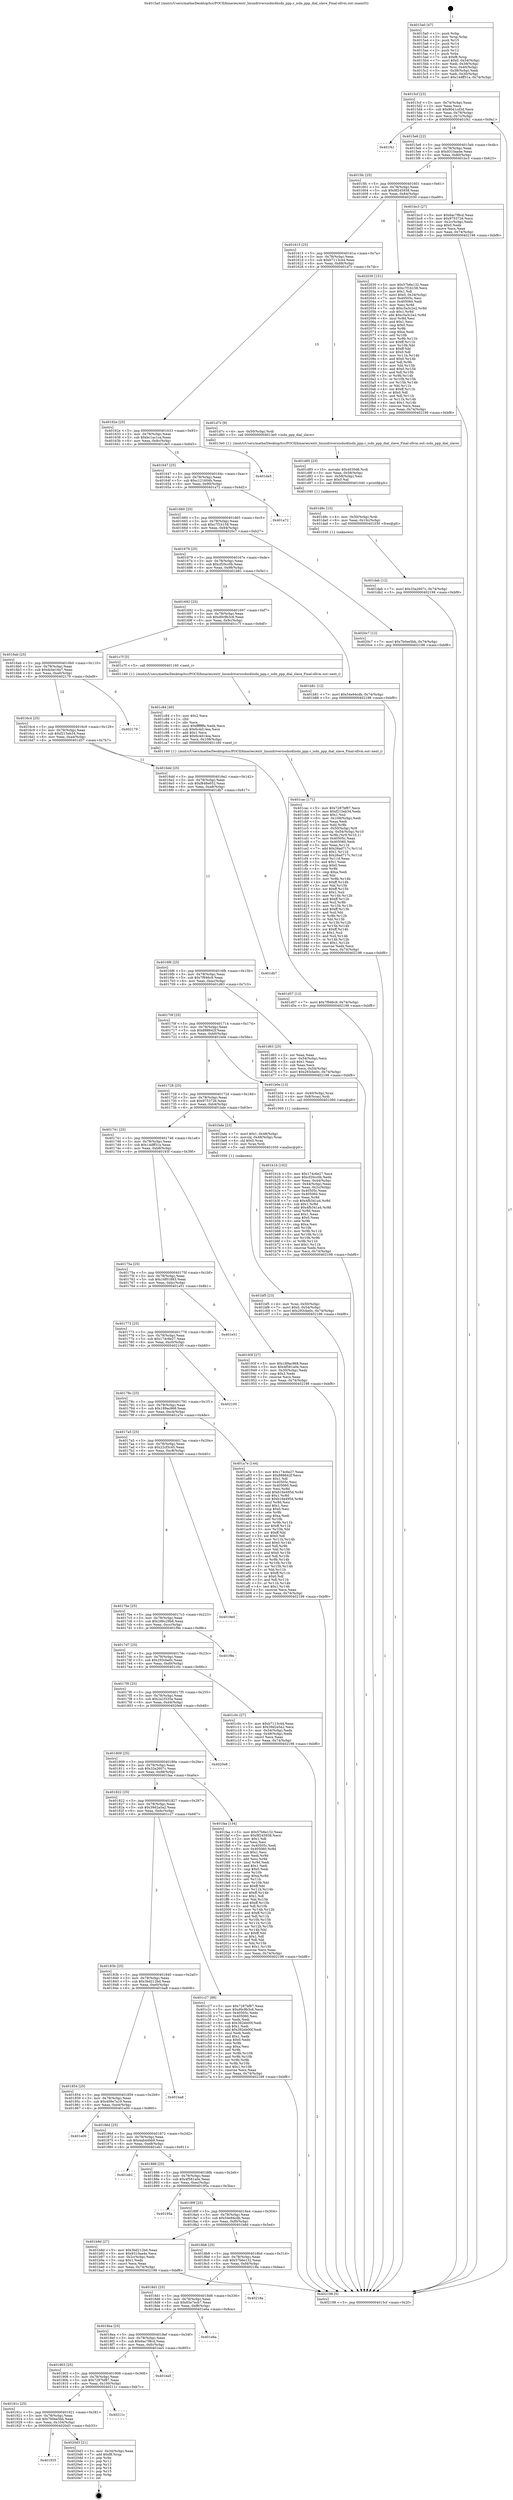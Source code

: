 digraph "0x4015a0" {
  label = "0x4015a0 (/mnt/c/Users/mathe/Desktop/tcc/POCII/binaries/extr_linuxdriversisdni4lisdn_ppp.c_isdn_ppp_dial_slave_Final-ollvm.out::main(0))"
  labelloc = "t"
  node[shape=record]

  Entry [label="",width=0.3,height=0.3,shape=circle,fillcolor=black,style=filled]
  "0x4015cf" [label="{
     0x4015cf [23]\l
     | [instrs]\l
     &nbsp;&nbsp;0x4015cf \<+3\>: mov -0x74(%rbp),%eax\l
     &nbsp;&nbsp;0x4015d2 \<+2\>: mov %eax,%ecx\l
     &nbsp;&nbsp;0x4015d4 \<+6\>: sub $0x9041cd3d,%ecx\l
     &nbsp;&nbsp;0x4015da \<+3\>: mov %eax,-0x78(%rbp)\l
     &nbsp;&nbsp;0x4015dd \<+3\>: mov %ecx,-0x7c(%rbp)\l
     &nbsp;&nbsp;0x4015e0 \<+6\>: je 0000000000401f41 \<main+0x9a1\>\l
  }"]
  "0x401f41" [label="{
     0x401f41\l
  }", style=dashed]
  "0x4015e6" [label="{
     0x4015e6 [22]\l
     | [instrs]\l
     &nbsp;&nbsp;0x4015e6 \<+5\>: jmp 00000000004015eb \<main+0x4b\>\l
     &nbsp;&nbsp;0x4015eb \<+3\>: mov -0x78(%rbp),%eax\l
     &nbsp;&nbsp;0x4015ee \<+5\>: sub $0x9310aa4e,%eax\l
     &nbsp;&nbsp;0x4015f3 \<+3\>: mov %eax,-0x80(%rbp)\l
     &nbsp;&nbsp;0x4015f6 \<+6\>: je 0000000000401bc3 \<main+0x623\>\l
  }"]
  Exit [label="",width=0.3,height=0.3,shape=circle,fillcolor=black,style=filled,peripheries=2]
  "0x401bc3" [label="{
     0x401bc3 [27]\l
     | [instrs]\l
     &nbsp;&nbsp;0x401bc3 \<+5\>: mov $0x6ac7f8cd,%eax\l
     &nbsp;&nbsp;0x401bc8 \<+5\>: mov $0x9753726,%ecx\l
     &nbsp;&nbsp;0x401bcd \<+3\>: mov -0x2c(%rbp),%edx\l
     &nbsp;&nbsp;0x401bd0 \<+3\>: cmp $0x0,%edx\l
     &nbsp;&nbsp;0x401bd3 \<+3\>: cmove %ecx,%eax\l
     &nbsp;&nbsp;0x401bd6 \<+3\>: mov %eax,-0x74(%rbp)\l
     &nbsp;&nbsp;0x401bd9 \<+5\>: jmp 0000000000402198 \<main+0xbf8\>\l
  }"]
  "0x4015fc" [label="{
     0x4015fc [25]\l
     | [instrs]\l
     &nbsp;&nbsp;0x4015fc \<+5\>: jmp 0000000000401601 \<main+0x61\>\l
     &nbsp;&nbsp;0x401601 \<+3\>: mov -0x78(%rbp),%eax\l
     &nbsp;&nbsp;0x401604 \<+5\>: sub $0x9f245938,%eax\l
     &nbsp;&nbsp;0x401609 \<+6\>: mov %eax,-0x84(%rbp)\l
     &nbsp;&nbsp;0x40160f \<+6\>: je 0000000000402030 \<main+0xa90\>\l
  }"]
  "0x401935" [label="{
     0x401935\l
  }", style=dashed]
  "0x402030" [label="{
     0x402030 [151]\l
     | [instrs]\l
     &nbsp;&nbsp;0x402030 \<+5\>: mov $0x57b6e132,%eax\l
     &nbsp;&nbsp;0x402035 \<+5\>: mov $0xc7f1b158,%ecx\l
     &nbsp;&nbsp;0x40203a \<+2\>: mov $0x1,%dl\l
     &nbsp;&nbsp;0x40203c \<+7\>: movl $0x0,-0x34(%rbp)\l
     &nbsp;&nbsp;0x402043 \<+7\>: mov 0x40505c,%esi\l
     &nbsp;&nbsp;0x40204a \<+7\>: mov 0x405060,%edi\l
     &nbsp;&nbsp;0x402051 \<+3\>: mov %esi,%r8d\l
     &nbsp;&nbsp;0x402054 \<+7\>: sub $0xc5a3c2e2,%r8d\l
     &nbsp;&nbsp;0x40205b \<+4\>: sub $0x1,%r8d\l
     &nbsp;&nbsp;0x40205f \<+7\>: add $0xc5a3c2e2,%r8d\l
     &nbsp;&nbsp;0x402066 \<+4\>: imul %r8d,%esi\l
     &nbsp;&nbsp;0x40206a \<+3\>: and $0x1,%esi\l
     &nbsp;&nbsp;0x40206d \<+3\>: cmp $0x0,%esi\l
     &nbsp;&nbsp;0x402070 \<+4\>: sete %r9b\l
     &nbsp;&nbsp;0x402074 \<+3\>: cmp $0xa,%edi\l
     &nbsp;&nbsp;0x402077 \<+4\>: setl %r10b\l
     &nbsp;&nbsp;0x40207b \<+3\>: mov %r9b,%r11b\l
     &nbsp;&nbsp;0x40207e \<+4\>: xor $0xff,%r11b\l
     &nbsp;&nbsp;0x402082 \<+3\>: mov %r10b,%bl\l
     &nbsp;&nbsp;0x402085 \<+3\>: xor $0xff,%bl\l
     &nbsp;&nbsp;0x402088 \<+3\>: xor $0x0,%dl\l
     &nbsp;&nbsp;0x40208b \<+3\>: mov %r11b,%r14b\l
     &nbsp;&nbsp;0x40208e \<+4\>: and $0x0,%r14b\l
     &nbsp;&nbsp;0x402092 \<+3\>: and %dl,%r9b\l
     &nbsp;&nbsp;0x402095 \<+3\>: mov %bl,%r15b\l
     &nbsp;&nbsp;0x402098 \<+4\>: and $0x0,%r15b\l
     &nbsp;&nbsp;0x40209c \<+3\>: and %dl,%r10b\l
     &nbsp;&nbsp;0x40209f \<+3\>: or %r9b,%r14b\l
     &nbsp;&nbsp;0x4020a2 \<+3\>: or %r10b,%r15b\l
     &nbsp;&nbsp;0x4020a5 \<+3\>: xor %r15b,%r14b\l
     &nbsp;&nbsp;0x4020a8 \<+3\>: or %bl,%r11b\l
     &nbsp;&nbsp;0x4020ab \<+4\>: xor $0xff,%r11b\l
     &nbsp;&nbsp;0x4020af \<+3\>: or $0x0,%dl\l
     &nbsp;&nbsp;0x4020b2 \<+3\>: and %dl,%r11b\l
     &nbsp;&nbsp;0x4020b5 \<+3\>: or %r11b,%r14b\l
     &nbsp;&nbsp;0x4020b8 \<+4\>: test $0x1,%r14b\l
     &nbsp;&nbsp;0x4020bc \<+3\>: cmovne %ecx,%eax\l
     &nbsp;&nbsp;0x4020bf \<+3\>: mov %eax,-0x74(%rbp)\l
     &nbsp;&nbsp;0x4020c2 \<+5\>: jmp 0000000000402198 \<main+0xbf8\>\l
  }"]
  "0x401615" [label="{
     0x401615 [25]\l
     | [instrs]\l
     &nbsp;&nbsp;0x401615 \<+5\>: jmp 000000000040161a \<main+0x7a\>\l
     &nbsp;&nbsp;0x40161a \<+3\>: mov -0x78(%rbp),%eax\l
     &nbsp;&nbsp;0x40161d \<+5\>: sub $0xb7113c44,%eax\l
     &nbsp;&nbsp;0x401622 \<+6\>: mov %eax,-0x88(%rbp)\l
     &nbsp;&nbsp;0x401628 \<+6\>: je 0000000000401d7c \<main+0x7dc\>\l
  }"]
  "0x4020d3" [label="{
     0x4020d3 [21]\l
     | [instrs]\l
     &nbsp;&nbsp;0x4020d3 \<+3\>: mov -0x34(%rbp),%eax\l
     &nbsp;&nbsp;0x4020d6 \<+7\>: add $0xf8,%rsp\l
     &nbsp;&nbsp;0x4020dd \<+1\>: pop %rbx\l
     &nbsp;&nbsp;0x4020de \<+2\>: pop %r12\l
     &nbsp;&nbsp;0x4020e0 \<+2\>: pop %r13\l
     &nbsp;&nbsp;0x4020e2 \<+2\>: pop %r14\l
     &nbsp;&nbsp;0x4020e4 \<+2\>: pop %r15\l
     &nbsp;&nbsp;0x4020e6 \<+1\>: pop %rbp\l
     &nbsp;&nbsp;0x4020e7 \<+1\>: ret\l
  }"]
  "0x401d7c" [label="{
     0x401d7c [9]\l
     | [instrs]\l
     &nbsp;&nbsp;0x401d7c \<+4\>: mov -0x50(%rbp),%rdi\l
     &nbsp;&nbsp;0x401d80 \<+5\>: call 00000000004013e0 \<isdn_ppp_dial_slave\>\l
     | [calls]\l
     &nbsp;&nbsp;0x4013e0 \{1\} (/mnt/c/Users/mathe/Desktop/tcc/POCII/binaries/extr_linuxdriversisdni4lisdn_ppp.c_isdn_ppp_dial_slave_Final-ollvm.out::isdn_ppp_dial_slave)\l
  }"]
  "0x40162e" [label="{
     0x40162e [25]\l
     | [instrs]\l
     &nbsp;&nbsp;0x40162e \<+5\>: jmp 0000000000401633 \<main+0x93\>\l
     &nbsp;&nbsp;0x401633 \<+3\>: mov -0x78(%rbp),%eax\l
     &nbsp;&nbsp;0x401636 \<+5\>: sub $0xbc1ac1ca,%eax\l
     &nbsp;&nbsp;0x40163b \<+6\>: mov %eax,-0x8c(%rbp)\l
     &nbsp;&nbsp;0x401641 \<+6\>: je 0000000000401de5 \<main+0x845\>\l
  }"]
  "0x40191c" [label="{
     0x40191c [25]\l
     | [instrs]\l
     &nbsp;&nbsp;0x40191c \<+5\>: jmp 0000000000401921 \<main+0x381\>\l
     &nbsp;&nbsp;0x401921 \<+3\>: mov -0x78(%rbp),%eax\l
     &nbsp;&nbsp;0x401924 \<+5\>: sub $0x7b0ee5bb,%eax\l
     &nbsp;&nbsp;0x401929 \<+6\>: mov %eax,-0x104(%rbp)\l
     &nbsp;&nbsp;0x40192f \<+6\>: je 00000000004020d3 \<main+0xb33\>\l
  }"]
  "0x401de5" [label="{
     0x401de5\l
  }", style=dashed]
  "0x401647" [label="{
     0x401647 [25]\l
     | [instrs]\l
     &nbsp;&nbsp;0x401647 \<+5\>: jmp 000000000040164c \<main+0xac\>\l
     &nbsp;&nbsp;0x40164c \<+3\>: mov -0x78(%rbp),%eax\l
     &nbsp;&nbsp;0x40164f \<+5\>: sub $0xc121604b,%eax\l
     &nbsp;&nbsp;0x401654 \<+6\>: mov %eax,-0x90(%rbp)\l
     &nbsp;&nbsp;0x40165a \<+6\>: je 0000000000401a72 \<main+0x4d2\>\l
  }"]
  "0x40211c" [label="{
     0x40211c\l
  }", style=dashed]
  "0x401a72" [label="{
     0x401a72\l
  }", style=dashed]
  "0x401660" [label="{
     0x401660 [25]\l
     | [instrs]\l
     &nbsp;&nbsp;0x401660 \<+5\>: jmp 0000000000401665 \<main+0xc5\>\l
     &nbsp;&nbsp;0x401665 \<+3\>: mov -0x78(%rbp),%eax\l
     &nbsp;&nbsp;0x401668 \<+5\>: sub $0xc7f1b158,%eax\l
     &nbsp;&nbsp;0x40166d \<+6\>: mov %eax,-0x94(%rbp)\l
     &nbsp;&nbsp;0x401673 \<+6\>: je 00000000004020c7 \<main+0xb27\>\l
  }"]
  "0x401903" [label="{
     0x401903 [25]\l
     | [instrs]\l
     &nbsp;&nbsp;0x401903 \<+5\>: jmp 0000000000401908 \<main+0x368\>\l
     &nbsp;&nbsp;0x401908 \<+3\>: mov -0x78(%rbp),%eax\l
     &nbsp;&nbsp;0x40190b \<+5\>: sub $0x7287bf87,%eax\l
     &nbsp;&nbsp;0x401910 \<+6\>: mov %eax,-0x100(%rbp)\l
     &nbsp;&nbsp;0x401916 \<+6\>: je 000000000040211c \<main+0xb7c\>\l
  }"]
  "0x4020c7" [label="{
     0x4020c7 [12]\l
     | [instrs]\l
     &nbsp;&nbsp;0x4020c7 \<+7\>: movl $0x7b0ee5bb,-0x74(%rbp)\l
     &nbsp;&nbsp;0x4020ce \<+5\>: jmp 0000000000402198 \<main+0xbf8\>\l
  }"]
  "0x401679" [label="{
     0x401679 [25]\l
     | [instrs]\l
     &nbsp;&nbsp;0x401679 \<+5\>: jmp 000000000040167e \<main+0xde\>\l
     &nbsp;&nbsp;0x40167e \<+3\>: mov -0x78(%rbp),%eax\l
     &nbsp;&nbsp;0x401681 \<+5\>: sub $0xcf20cc0b,%eax\l
     &nbsp;&nbsp;0x401686 \<+6\>: mov %eax,-0x98(%rbp)\l
     &nbsp;&nbsp;0x40168c \<+6\>: je 0000000000401b81 \<main+0x5e1\>\l
  }"]
  "0x401ea5" [label="{
     0x401ea5\l
  }", style=dashed]
  "0x401b81" [label="{
     0x401b81 [12]\l
     | [instrs]\l
     &nbsp;&nbsp;0x401b81 \<+7\>: movl $0x54e94cdb,-0x74(%rbp)\l
     &nbsp;&nbsp;0x401b88 \<+5\>: jmp 0000000000402198 \<main+0xbf8\>\l
  }"]
  "0x401692" [label="{
     0x401692 [25]\l
     | [instrs]\l
     &nbsp;&nbsp;0x401692 \<+5\>: jmp 0000000000401697 \<main+0xf7\>\l
     &nbsp;&nbsp;0x401697 \<+3\>: mov -0x78(%rbp),%eax\l
     &nbsp;&nbsp;0x40169a \<+5\>: sub $0xd0c9b3c6,%eax\l
     &nbsp;&nbsp;0x40169f \<+6\>: mov %eax,-0x9c(%rbp)\l
     &nbsp;&nbsp;0x4016a5 \<+6\>: je 0000000000401c7f \<main+0x6df\>\l
  }"]
  "0x4018ea" [label="{
     0x4018ea [25]\l
     | [instrs]\l
     &nbsp;&nbsp;0x4018ea \<+5\>: jmp 00000000004018ef \<main+0x34f\>\l
     &nbsp;&nbsp;0x4018ef \<+3\>: mov -0x78(%rbp),%eax\l
     &nbsp;&nbsp;0x4018f2 \<+5\>: sub $0x6ac7f8cd,%eax\l
     &nbsp;&nbsp;0x4018f7 \<+6\>: mov %eax,-0xfc(%rbp)\l
     &nbsp;&nbsp;0x4018fd \<+6\>: je 0000000000401ea5 \<main+0x905\>\l
  }"]
  "0x401c7f" [label="{
     0x401c7f [5]\l
     | [instrs]\l
     &nbsp;&nbsp;0x401c7f \<+5\>: call 0000000000401160 \<next_i\>\l
     | [calls]\l
     &nbsp;&nbsp;0x401160 \{1\} (/mnt/c/Users/mathe/Desktop/tcc/POCII/binaries/extr_linuxdriversisdni4lisdn_ppp.c_isdn_ppp_dial_slave_Final-ollvm.out::next_i)\l
  }"]
  "0x4016ab" [label="{
     0x4016ab [25]\l
     | [instrs]\l
     &nbsp;&nbsp;0x4016ab \<+5\>: jmp 00000000004016b0 \<main+0x110\>\l
     &nbsp;&nbsp;0x4016b0 \<+3\>: mov -0x78(%rbp),%eax\l
     &nbsp;&nbsp;0x4016b3 \<+5\>: sub $0xdcbe16a7,%eax\l
     &nbsp;&nbsp;0x4016b8 \<+6\>: mov %eax,-0xa0(%rbp)\l
     &nbsp;&nbsp;0x4016be \<+6\>: je 0000000000402179 \<main+0xbd9\>\l
  }"]
  "0x401e6a" [label="{
     0x401e6a\l
  }", style=dashed]
  "0x402179" [label="{
     0x402179\l
  }", style=dashed]
  "0x4016c4" [label="{
     0x4016c4 [25]\l
     | [instrs]\l
     &nbsp;&nbsp;0x4016c4 \<+5\>: jmp 00000000004016c9 \<main+0x129\>\l
     &nbsp;&nbsp;0x4016c9 \<+3\>: mov -0x78(%rbp),%eax\l
     &nbsp;&nbsp;0x4016cc \<+5\>: sub $0xf215eb34,%eax\l
     &nbsp;&nbsp;0x4016d1 \<+6\>: mov %eax,-0xa4(%rbp)\l
     &nbsp;&nbsp;0x4016d7 \<+6\>: je 0000000000401d57 \<main+0x7b7\>\l
  }"]
  "0x4018d1" [label="{
     0x4018d1 [25]\l
     | [instrs]\l
     &nbsp;&nbsp;0x4018d1 \<+5\>: jmp 00000000004018d6 \<main+0x336\>\l
     &nbsp;&nbsp;0x4018d6 \<+3\>: mov -0x78(%rbp),%eax\l
     &nbsp;&nbsp;0x4018d9 \<+5\>: sub $0x65e7ecb7,%eax\l
     &nbsp;&nbsp;0x4018de \<+6\>: mov %eax,-0xf8(%rbp)\l
     &nbsp;&nbsp;0x4018e4 \<+6\>: je 0000000000401e6a \<main+0x8ca\>\l
  }"]
  "0x401d57" [label="{
     0x401d57 [12]\l
     | [instrs]\l
     &nbsp;&nbsp;0x401d57 \<+7\>: movl $0x7f946c9,-0x74(%rbp)\l
     &nbsp;&nbsp;0x401d5e \<+5\>: jmp 0000000000402198 \<main+0xbf8\>\l
  }"]
  "0x4016dd" [label="{
     0x4016dd [25]\l
     | [instrs]\l
     &nbsp;&nbsp;0x4016dd \<+5\>: jmp 00000000004016e2 \<main+0x142\>\l
     &nbsp;&nbsp;0x4016e2 \<+3\>: mov -0x78(%rbp),%eax\l
     &nbsp;&nbsp;0x4016e5 \<+5\>: sub $0xf848e652,%eax\l
     &nbsp;&nbsp;0x4016ea \<+6\>: mov %eax,-0xa8(%rbp)\l
     &nbsp;&nbsp;0x4016f0 \<+6\>: je 0000000000401db7 \<main+0x817\>\l
  }"]
  "0x40218a" [label="{
     0x40218a\l
  }", style=dashed]
  "0x401db7" [label="{
     0x401db7\l
  }", style=dashed]
  "0x4016f6" [label="{
     0x4016f6 [25]\l
     | [instrs]\l
     &nbsp;&nbsp;0x4016f6 \<+5\>: jmp 00000000004016fb \<main+0x15b\>\l
     &nbsp;&nbsp;0x4016fb \<+3\>: mov -0x78(%rbp),%eax\l
     &nbsp;&nbsp;0x4016fe \<+5\>: sub $0x7f946c9,%eax\l
     &nbsp;&nbsp;0x401703 \<+6\>: mov %eax,-0xac(%rbp)\l
     &nbsp;&nbsp;0x401709 \<+6\>: je 0000000000401d63 \<main+0x7c3\>\l
  }"]
  "0x401dab" [label="{
     0x401dab [12]\l
     | [instrs]\l
     &nbsp;&nbsp;0x401dab \<+7\>: movl $0x33a2607c,-0x74(%rbp)\l
     &nbsp;&nbsp;0x401db2 \<+5\>: jmp 0000000000402198 \<main+0xbf8\>\l
  }"]
  "0x401d63" [label="{
     0x401d63 [25]\l
     | [instrs]\l
     &nbsp;&nbsp;0x401d63 \<+2\>: xor %eax,%eax\l
     &nbsp;&nbsp;0x401d65 \<+3\>: mov -0x54(%rbp),%ecx\l
     &nbsp;&nbsp;0x401d68 \<+3\>: sub $0x1,%eax\l
     &nbsp;&nbsp;0x401d6b \<+2\>: sub %eax,%ecx\l
     &nbsp;&nbsp;0x401d6d \<+3\>: mov %ecx,-0x54(%rbp)\l
     &nbsp;&nbsp;0x401d70 \<+7\>: movl $0x293cbe0c,-0x74(%rbp)\l
     &nbsp;&nbsp;0x401d77 \<+5\>: jmp 0000000000402198 \<main+0xbf8\>\l
  }"]
  "0x40170f" [label="{
     0x40170f [25]\l
     | [instrs]\l
     &nbsp;&nbsp;0x40170f \<+5\>: jmp 0000000000401714 \<main+0x174\>\l
     &nbsp;&nbsp;0x401714 \<+3\>: mov -0x78(%rbp),%eax\l
     &nbsp;&nbsp;0x401717 \<+5\>: sub $0x888842f,%eax\l
     &nbsp;&nbsp;0x40171c \<+6\>: mov %eax,-0xb0(%rbp)\l
     &nbsp;&nbsp;0x401722 \<+6\>: je 0000000000401b0e \<main+0x56e\>\l
  }"]
  "0x401d9c" [label="{
     0x401d9c [15]\l
     | [instrs]\l
     &nbsp;&nbsp;0x401d9c \<+4\>: mov -0x50(%rbp),%rdi\l
     &nbsp;&nbsp;0x401da0 \<+6\>: mov %eax,-0x10c(%rbp)\l
     &nbsp;&nbsp;0x401da6 \<+5\>: call 0000000000401030 \<free@plt\>\l
     | [calls]\l
     &nbsp;&nbsp;0x401030 \{1\} (unknown)\l
  }"]
  "0x401b0e" [label="{
     0x401b0e [13]\l
     | [instrs]\l
     &nbsp;&nbsp;0x401b0e \<+4\>: mov -0x40(%rbp),%rax\l
     &nbsp;&nbsp;0x401b12 \<+4\>: mov 0x8(%rax),%rdi\l
     &nbsp;&nbsp;0x401b16 \<+5\>: call 0000000000401060 \<atoi@plt\>\l
     | [calls]\l
     &nbsp;&nbsp;0x401060 \{1\} (unknown)\l
  }"]
  "0x401728" [label="{
     0x401728 [25]\l
     | [instrs]\l
     &nbsp;&nbsp;0x401728 \<+5\>: jmp 000000000040172d \<main+0x18d\>\l
     &nbsp;&nbsp;0x40172d \<+3\>: mov -0x78(%rbp),%eax\l
     &nbsp;&nbsp;0x401730 \<+5\>: sub $0x9753726,%eax\l
     &nbsp;&nbsp;0x401735 \<+6\>: mov %eax,-0xb4(%rbp)\l
     &nbsp;&nbsp;0x40173b \<+6\>: je 0000000000401bde \<main+0x63e\>\l
  }"]
  "0x401d85" [label="{
     0x401d85 [23]\l
     | [instrs]\l
     &nbsp;&nbsp;0x401d85 \<+10\>: movabs $0x4030d6,%rdi\l
     &nbsp;&nbsp;0x401d8f \<+3\>: mov %eax,-0x58(%rbp)\l
     &nbsp;&nbsp;0x401d92 \<+3\>: mov -0x58(%rbp),%esi\l
     &nbsp;&nbsp;0x401d95 \<+2\>: mov $0x0,%al\l
     &nbsp;&nbsp;0x401d97 \<+5\>: call 0000000000401040 \<printf@plt\>\l
     | [calls]\l
     &nbsp;&nbsp;0x401040 \{1\} (unknown)\l
  }"]
  "0x401bde" [label="{
     0x401bde [23]\l
     | [instrs]\l
     &nbsp;&nbsp;0x401bde \<+7\>: movl $0x1,-0x48(%rbp)\l
     &nbsp;&nbsp;0x401be5 \<+4\>: movslq -0x48(%rbp),%rax\l
     &nbsp;&nbsp;0x401be9 \<+4\>: shl $0x0,%rax\l
     &nbsp;&nbsp;0x401bed \<+3\>: mov %rax,%rdi\l
     &nbsp;&nbsp;0x401bf0 \<+5\>: call 0000000000401050 \<malloc@plt\>\l
     | [calls]\l
     &nbsp;&nbsp;0x401050 \{1\} (unknown)\l
  }"]
  "0x401741" [label="{
     0x401741 [25]\l
     | [instrs]\l
     &nbsp;&nbsp;0x401741 \<+5\>: jmp 0000000000401746 \<main+0x1a6\>\l
     &nbsp;&nbsp;0x401746 \<+3\>: mov -0x78(%rbp),%eax\l
     &nbsp;&nbsp;0x401749 \<+5\>: sub $0x14dff31a,%eax\l
     &nbsp;&nbsp;0x40174e \<+6\>: mov %eax,-0xb8(%rbp)\l
     &nbsp;&nbsp;0x401754 \<+6\>: je 000000000040193f \<main+0x39f\>\l
  }"]
  "0x401cac" [label="{
     0x401cac [171]\l
     | [instrs]\l
     &nbsp;&nbsp;0x401cac \<+5\>: mov $0x7287bf87,%ecx\l
     &nbsp;&nbsp;0x401cb1 \<+5\>: mov $0xf215eb34,%edx\l
     &nbsp;&nbsp;0x401cb6 \<+3\>: mov $0x1,%sil\l
     &nbsp;&nbsp;0x401cb9 \<+6\>: mov -0x108(%rbp),%edi\l
     &nbsp;&nbsp;0x401cbf \<+3\>: imul %eax,%edi\l
     &nbsp;&nbsp;0x401cc2 \<+3\>: mov %dil,%r8b\l
     &nbsp;&nbsp;0x401cc5 \<+4\>: mov -0x50(%rbp),%r9\l
     &nbsp;&nbsp;0x401cc9 \<+4\>: movslq -0x54(%rbp),%r10\l
     &nbsp;&nbsp;0x401ccd \<+4\>: mov %r8b,(%r9,%r10,1)\l
     &nbsp;&nbsp;0x401cd1 \<+7\>: mov 0x40505c,%eax\l
     &nbsp;&nbsp;0x401cd8 \<+7\>: mov 0x405060,%edi\l
     &nbsp;&nbsp;0x401cdf \<+3\>: mov %eax,%r11d\l
     &nbsp;&nbsp;0x401ce2 \<+7\>: add $0x26ad717c,%r11d\l
     &nbsp;&nbsp;0x401ce9 \<+4\>: sub $0x1,%r11d\l
     &nbsp;&nbsp;0x401ced \<+7\>: sub $0x26ad717c,%r11d\l
     &nbsp;&nbsp;0x401cf4 \<+4\>: imul %r11d,%eax\l
     &nbsp;&nbsp;0x401cf8 \<+3\>: and $0x1,%eax\l
     &nbsp;&nbsp;0x401cfb \<+3\>: cmp $0x0,%eax\l
     &nbsp;&nbsp;0x401cfe \<+4\>: sete %r8b\l
     &nbsp;&nbsp;0x401d02 \<+3\>: cmp $0xa,%edi\l
     &nbsp;&nbsp;0x401d05 \<+3\>: setl %bl\l
     &nbsp;&nbsp;0x401d08 \<+3\>: mov %r8b,%r14b\l
     &nbsp;&nbsp;0x401d0b \<+4\>: xor $0xff,%r14b\l
     &nbsp;&nbsp;0x401d0f \<+3\>: mov %bl,%r15b\l
     &nbsp;&nbsp;0x401d12 \<+4\>: xor $0xff,%r15b\l
     &nbsp;&nbsp;0x401d16 \<+4\>: xor $0x1,%sil\l
     &nbsp;&nbsp;0x401d1a \<+3\>: mov %r14b,%r12b\l
     &nbsp;&nbsp;0x401d1d \<+4\>: and $0xff,%r12b\l
     &nbsp;&nbsp;0x401d21 \<+3\>: and %sil,%r8b\l
     &nbsp;&nbsp;0x401d24 \<+3\>: mov %r15b,%r13b\l
     &nbsp;&nbsp;0x401d27 \<+4\>: and $0xff,%r13b\l
     &nbsp;&nbsp;0x401d2b \<+3\>: and %sil,%bl\l
     &nbsp;&nbsp;0x401d2e \<+3\>: or %r8b,%r12b\l
     &nbsp;&nbsp;0x401d31 \<+3\>: or %bl,%r13b\l
     &nbsp;&nbsp;0x401d34 \<+3\>: xor %r13b,%r12b\l
     &nbsp;&nbsp;0x401d37 \<+3\>: or %r15b,%r14b\l
     &nbsp;&nbsp;0x401d3a \<+4\>: xor $0xff,%r14b\l
     &nbsp;&nbsp;0x401d3e \<+4\>: or $0x1,%sil\l
     &nbsp;&nbsp;0x401d42 \<+3\>: and %sil,%r14b\l
     &nbsp;&nbsp;0x401d45 \<+3\>: or %r14b,%r12b\l
     &nbsp;&nbsp;0x401d48 \<+4\>: test $0x1,%r12b\l
     &nbsp;&nbsp;0x401d4c \<+3\>: cmovne %edx,%ecx\l
     &nbsp;&nbsp;0x401d4f \<+3\>: mov %ecx,-0x74(%rbp)\l
     &nbsp;&nbsp;0x401d52 \<+5\>: jmp 0000000000402198 \<main+0xbf8\>\l
  }"]
  "0x40193f" [label="{
     0x40193f [27]\l
     | [instrs]\l
     &nbsp;&nbsp;0x40193f \<+5\>: mov $0x189ac968,%eax\l
     &nbsp;&nbsp;0x401944 \<+5\>: mov $0x4f581a0e,%ecx\l
     &nbsp;&nbsp;0x401949 \<+3\>: mov -0x30(%rbp),%edx\l
     &nbsp;&nbsp;0x40194c \<+3\>: cmp $0x2,%edx\l
     &nbsp;&nbsp;0x40194f \<+3\>: cmovne %ecx,%eax\l
     &nbsp;&nbsp;0x401952 \<+3\>: mov %eax,-0x74(%rbp)\l
     &nbsp;&nbsp;0x401955 \<+5\>: jmp 0000000000402198 \<main+0xbf8\>\l
  }"]
  "0x40175a" [label="{
     0x40175a [25]\l
     | [instrs]\l
     &nbsp;&nbsp;0x40175a \<+5\>: jmp 000000000040175f \<main+0x1bf\>\l
     &nbsp;&nbsp;0x40175f \<+3\>: mov -0x78(%rbp),%eax\l
     &nbsp;&nbsp;0x401762 \<+5\>: sub $0x16f01883,%eax\l
     &nbsp;&nbsp;0x401767 \<+6\>: mov %eax,-0xbc(%rbp)\l
     &nbsp;&nbsp;0x40176d \<+6\>: je 0000000000401e51 \<main+0x8b1\>\l
  }"]
  "0x402198" [label="{
     0x402198 [5]\l
     | [instrs]\l
     &nbsp;&nbsp;0x402198 \<+5\>: jmp 00000000004015cf \<main+0x2f\>\l
  }"]
  "0x4015a0" [label="{
     0x4015a0 [47]\l
     | [instrs]\l
     &nbsp;&nbsp;0x4015a0 \<+1\>: push %rbp\l
     &nbsp;&nbsp;0x4015a1 \<+3\>: mov %rsp,%rbp\l
     &nbsp;&nbsp;0x4015a4 \<+2\>: push %r15\l
     &nbsp;&nbsp;0x4015a6 \<+2\>: push %r14\l
     &nbsp;&nbsp;0x4015a8 \<+2\>: push %r13\l
     &nbsp;&nbsp;0x4015aa \<+2\>: push %r12\l
     &nbsp;&nbsp;0x4015ac \<+1\>: push %rbx\l
     &nbsp;&nbsp;0x4015ad \<+7\>: sub $0xf8,%rsp\l
     &nbsp;&nbsp;0x4015b4 \<+7\>: movl $0x0,-0x34(%rbp)\l
     &nbsp;&nbsp;0x4015bb \<+3\>: mov %edi,-0x38(%rbp)\l
     &nbsp;&nbsp;0x4015be \<+4\>: mov %rsi,-0x40(%rbp)\l
     &nbsp;&nbsp;0x4015c2 \<+3\>: mov -0x38(%rbp),%edi\l
     &nbsp;&nbsp;0x4015c5 \<+3\>: mov %edi,-0x30(%rbp)\l
     &nbsp;&nbsp;0x4015c8 \<+7\>: movl $0x14dff31a,-0x74(%rbp)\l
  }"]
  "0x401c84" [label="{
     0x401c84 [40]\l
     | [instrs]\l
     &nbsp;&nbsp;0x401c84 \<+5\>: mov $0x2,%ecx\l
     &nbsp;&nbsp;0x401c89 \<+1\>: cltd\l
     &nbsp;&nbsp;0x401c8a \<+2\>: idiv %ecx\l
     &nbsp;&nbsp;0x401c8c \<+6\>: imul $0xfffffffe,%edx,%ecx\l
     &nbsp;&nbsp;0x401c92 \<+6\>: sub $0x6c4d14ea,%ecx\l
     &nbsp;&nbsp;0x401c98 \<+3\>: add $0x1,%ecx\l
     &nbsp;&nbsp;0x401c9b \<+6\>: add $0x6c4d14ea,%ecx\l
     &nbsp;&nbsp;0x401ca1 \<+6\>: mov %ecx,-0x108(%rbp)\l
     &nbsp;&nbsp;0x401ca7 \<+5\>: call 0000000000401160 \<next_i\>\l
     | [calls]\l
     &nbsp;&nbsp;0x401160 \{1\} (/mnt/c/Users/mathe/Desktop/tcc/POCII/binaries/extr_linuxdriversisdni4lisdn_ppp.c_isdn_ppp_dial_slave_Final-ollvm.out::next_i)\l
  }"]
  "0x401e51" [label="{
     0x401e51\l
  }", style=dashed]
  "0x401773" [label="{
     0x401773 [25]\l
     | [instrs]\l
     &nbsp;&nbsp;0x401773 \<+5\>: jmp 0000000000401778 \<main+0x1d8\>\l
     &nbsp;&nbsp;0x401778 \<+3\>: mov -0x78(%rbp),%eax\l
     &nbsp;&nbsp;0x40177b \<+5\>: sub $0x174c6e27,%eax\l
     &nbsp;&nbsp;0x401780 \<+6\>: mov %eax,-0xc0(%rbp)\l
     &nbsp;&nbsp;0x401786 \<+6\>: je 0000000000402100 \<main+0xb60\>\l
  }"]
  "0x401bf5" [label="{
     0x401bf5 [23]\l
     | [instrs]\l
     &nbsp;&nbsp;0x401bf5 \<+4\>: mov %rax,-0x50(%rbp)\l
     &nbsp;&nbsp;0x401bf9 \<+7\>: movl $0x0,-0x54(%rbp)\l
     &nbsp;&nbsp;0x401c00 \<+7\>: movl $0x293cbe0c,-0x74(%rbp)\l
     &nbsp;&nbsp;0x401c07 \<+5\>: jmp 0000000000402198 \<main+0xbf8\>\l
  }"]
  "0x402100" [label="{
     0x402100\l
  }", style=dashed]
  "0x40178c" [label="{
     0x40178c [25]\l
     | [instrs]\l
     &nbsp;&nbsp;0x40178c \<+5\>: jmp 0000000000401791 \<main+0x1f1\>\l
     &nbsp;&nbsp;0x401791 \<+3\>: mov -0x78(%rbp),%eax\l
     &nbsp;&nbsp;0x401794 \<+5\>: sub $0x189ac968,%eax\l
     &nbsp;&nbsp;0x401799 \<+6\>: mov %eax,-0xc4(%rbp)\l
     &nbsp;&nbsp;0x40179f \<+6\>: je 0000000000401a7e \<main+0x4de\>\l
  }"]
  "0x4018b8" [label="{
     0x4018b8 [25]\l
     | [instrs]\l
     &nbsp;&nbsp;0x4018b8 \<+5\>: jmp 00000000004018bd \<main+0x31d\>\l
     &nbsp;&nbsp;0x4018bd \<+3\>: mov -0x78(%rbp),%eax\l
     &nbsp;&nbsp;0x4018c0 \<+5\>: sub $0x57b6e132,%eax\l
     &nbsp;&nbsp;0x4018c5 \<+6\>: mov %eax,-0xf4(%rbp)\l
     &nbsp;&nbsp;0x4018cb \<+6\>: je 000000000040218a \<main+0xbea\>\l
  }"]
  "0x401a7e" [label="{
     0x401a7e [144]\l
     | [instrs]\l
     &nbsp;&nbsp;0x401a7e \<+5\>: mov $0x174c6e27,%eax\l
     &nbsp;&nbsp;0x401a83 \<+5\>: mov $0x888842f,%ecx\l
     &nbsp;&nbsp;0x401a88 \<+2\>: mov $0x1,%dl\l
     &nbsp;&nbsp;0x401a8a \<+7\>: mov 0x40505c,%esi\l
     &nbsp;&nbsp;0x401a91 \<+7\>: mov 0x405060,%edi\l
     &nbsp;&nbsp;0x401a98 \<+3\>: mov %esi,%r8d\l
     &nbsp;&nbsp;0x401a9b \<+7\>: add $0xb16e495d,%r8d\l
     &nbsp;&nbsp;0x401aa2 \<+4\>: sub $0x1,%r8d\l
     &nbsp;&nbsp;0x401aa6 \<+7\>: sub $0xb16e495d,%r8d\l
     &nbsp;&nbsp;0x401aad \<+4\>: imul %r8d,%esi\l
     &nbsp;&nbsp;0x401ab1 \<+3\>: and $0x1,%esi\l
     &nbsp;&nbsp;0x401ab4 \<+3\>: cmp $0x0,%esi\l
     &nbsp;&nbsp;0x401ab7 \<+4\>: sete %r9b\l
     &nbsp;&nbsp;0x401abb \<+3\>: cmp $0xa,%edi\l
     &nbsp;&nbsp;0x401abe \<+4\>: setl %r10b\l
     &nbsp;&nbsp;0x401ac2 \<+3\>: mov %r9b,%r11b\l
     &nbsp;&nbsp;0x401ac5 \<+4\>: xor $0xff,%r11b\l
     &nbsp;&nbsp;0x401ac9 \<+3\>: mov %r10b,%bl\l
     &nbsp;&nbsp;0x401acc \<+3\>: xor $0xff,%bl\l
     &nbsp;&nbsp;0x401acf \<+3\>: xor $0x0,%dl\l
     &nbsp;&nbsp;0x401ad2 \<+3\>: mov %r11b,%r14b\l
     &nbsp;&nbsp;0x401ad5 \<+4\>: and $0x0,%r14b\l
     &nbsp;&nbsp;0x401ad9 \<+3\>: and %dl,%r9b\l
     &nbsp;&nbsp;0x401adc \<+3\>: mov %bl,%r15b\l
     &nbsp;&nbsp;0x401adf \<+4\>: and $0x0,%r15b\l
     &nbsp;&nbsp;0x401ae3 \<+3\>: and %dl,%r10b\l
     &nbsp;&nbsp;0x401ae6 \<+3\>: or %r9b,%r14b\l
     &nbsp;&nbsp;0x401ae9 \<+3\>: or %r10b,%r15b\l
     &nbsp;&nbsp;0x401aec \<+3\>: xor %r15b,%r14b\l
     &nbsp;&nbsp;0x401aef \<+3\>: or %bl,%r11b\l
     &nbsp;&nbsp;0x401af2 \<+4\>: xor $0xff,%r11b\l
     &nbsp;&nbsp;0x401af6 \<+3\>: or $0x0,%dl\l
     &nbsp;&nbsp;0x401af9 \<+3\>: and %dl,%r11b\l
     &nbsp;&nbsp;0x401afc \<+3\>: or %r11b,%r14b\l
     &nbsp;&nbsp;0x401aff \<+4\>: test $0x1,%r14b\l
     &nbsp;&nbsp;0x401b03 \<+3\>: cmovne %ecx,%eax\l
     &nbsp;&nbsp;0x401b06 \<+3\>: mov %eax,-0x74(%rbp)\l
     &nbsp;&nbsp;0x401b09 \<+5\>: jmp 0000000000402198 \<main+0xbf8\>\l
  }"]
  "0x4017a5" [label="{
     0x4017a5 [25]\l
     | [instrs]\l
     &nbsp;&nbsp;0x4017a5 \<+5\>: jmp 00000000004017aa \<main+0x20a\>\l
     &nbsp;&nbsp;0x4017aa \<+3\>: mov -0x78(%rbp),%eax\l
     &nbsp;&nbsp;0x4017ad \<+5\>: sub $0x22cf3c45,%eax\l
     &nbsp;&nbsp;0x4017b2 \<+6\>: mov %eax,-0xc8(%rbp)\l
     &nbsp;&nbsp;0x4017b8 \<+6\>: je 00000000004019e0 \<main+0x440\>\l
  }"]
  "0x401b1b" [label="{
     0x401b1b [102]\l
     | [instrs]\l
     &nbsp;&nbsp;0x401b1b \<+5\>: mov $0x174c6e27,%ecx\l
     &nbsp;&nbsp;0x401b20 \<+5\>: mov $0xcf20cc0b,%edx\l
     &nbsp;&nbsp;0x401b25 \<+3\>: mov %eax,-0x44(%rbp)\l
     &nbsp;&nbsp;0x401b28 \<+3\>: mov -0x44(%rbp),%eax\l
     &nbsp;&nbsp;0x401b2b \<+3\>: mov %eax,-0x2c(%rbp)\l
     &nbsp;&nbsp;0x401b2e \<+7\>: mov 0x40505c,%eax\l
     &nbsp;&nbsp;0x401b35 \<+7\>: mov 0x405060,%esi\l
     &nbsp;&nbsp;0x401b3c \<+3\>: mov %eax,%r8d\l
     &nbsp;&nbsp;0x401b3f \<+7\>: sub $0x4fb341a4,%r8d\l
     &nbsp;&nbsp;0x401b46 \<+4\>: sub $0x1,%r8d\l
     &nbsp;&nbsp;0x401b4a \<+7\>: add $0x4fb341a4,%r8d\l
     &nbsp;&nbsp;0x401b51 \<+4\>: imul %r8d,%eax\l
     &nbsp;&nbsp;0x401b55 \<+3\>: and $0x1,%eax\l
     &nbsp;&nbsp;0x401b58 \<+3\>: cmp $0x0,%eax\l
     &nbsp;&nbsp;0x401b5b \<+4\>: sete %r9b\l
     &nbsp;&nbsp;0x401b5f \<+3\>: cmp $0xa,%esi\l
     &nbsp;&nbsp;0x401b62 \<+4\>: setl %r10b\l
     &nbsp;&nbsp;0x401b66 \<+3\>: mov %r9b,%r11b\l
     &nbsp;&nbsp;0x401b69 \<+3\>: and %r10b,%r11b\l
     &nbsp;&nbsp;0x401b6c \<+3\>: xor %r10b,%r9b\l
     &nbsp;&nbsp;0x401b6f \<+3\>: or %r9b,%r11b\l
     &nbsp;&nbsp;0x401b72 \<+4\>: test $0x1,%r11b\l
     &nbsp;&nbsp;0x401b76 \<+3\>: cmovne %edx,%ecx\l
     &nbsp;&nbsp;0x401b79 \<+3\>: mov %ecx,-0x74(%rbp)\l
     &nbsp;&nbsp;0x401b7c \<+5\>: jmp 0000000000402198 \<main+0xbf8\>\l
  }"]
  "0x401b8d" [label="{
     0x401b8d [27]\l
     | [instrs]\l
     &nbsp;&nbsp;0x401b8d \<+5\>: mov $0x3bd212bd,%eax\l
     &nbsp;&nbsp;0x401b92 \<+5\>: mov $0x9310aa4e,%ecx\l
     &nbsp;&nbsp;0x401b97 \<+3\>: mov -0x2c(%rbp),%edx\l
     &nbsp;&nbsp;0x401b9a \<+3\>: cmp $0x1,%edx\l
     &nbsp;&nbsp;0x401b9d \<+3\>: cmovl %ecx,%eax\l
     &nbsp;&nbsp;0x401ba0 \<+3\>: mov %eax,-0x74(%rbp)\l
     &nbsp;&nbsp;0x401ba3 \<+5\>: jmp 0000000000402198 \<main+0xbf8\>\l
  }"]
  "0x4019e0" [label="{
     0x4019e0\l
  }", style=dashed]
  "0x4017be" [label="{
     0x4017be [25]\l
     | [instrs]\l
     &nbsp;&nbsp;0x4017be \<+5\>: jmp 00000000004017c3 \<main+0x223\>\l
     &nbsp;&nbsp;0x4017c3 \<+3\>: mov -0x78(%rbp),%eax\l
     &nbsp;&nbsp;0x4017c6 \<+5\>: sub $0x286c29b8,%eax\l
     &nbsp;&nbsp;0x4017cb \<+6\>: mov %eax,-0xcc(%rbp)\l
     &nbsp;&nbsp;0x4017d1 \<+6\>: je 0000000000401f9e \<main+0x9fe\>\l
  }"]
  "0x40189f" [label="{
     0x40189f [25]\l
     | [instrs]\l
     &nbsp;&nbsp;0x40189f \<+5\>: jmp 00000000004018a4 \<main+0x304\>\l
     &nbsp;&nbsp;0x4018a4 \<+3\>: mov -0x78(%rbp),%eax\l
     &nbsp;&nbsp;0x4018a7 \<+5\>: sub $0x54e94cdb,%eax\l
     &nbsp;&nbsp;0x4018ac \<+6\>: mov %eax,-0xf0(%rbp)\l
     &nbsp;&nbsp;0x4018b2 \<+6\>: je 0000000000401b8d \<main+0x5ed\>\l
  }"]
  "0x401f9e" [label="{
     0x401f9e\l
  }", style=dashed]
  "0x4017d7" [label="{
     0x4017d7 [25]\l
     | [instrs]\l
     &nbsp;&nbsp;0x4017d7 \<+5\>: jmp 00000000004017dc \<main+0x23c\>\l
     &nbsp;&nbsp;0x4017dc \<+3\>: mov -0x78(%rbp),%eax\l
     &nbsp;&nbsp;0x4017df \<+5\>: sub $0x293cbe0c,%eax\l
     &nbsp;&nbsp;0x4017e4 \<+6\>: mov %eax,-0xd0(%rbp)\l
     &nbsp;&nbsp;0x4017ea \<+6\>: je 0000000000401c0c \<main+0x66c\>\l
  }"]
  "0x40195a" [label="{
     0x40195a\l
  }", style=dashed]
  "0x401c0c" [label="{
     0x401c0c [27]\l
     | [instrs]\l
     &nbsp;&nbsp;0x401c0c \<+5\>: mov $0xb7113c44,%eax\l
     &nbsp;&nbsp;0x401c11 \<+5\>: mov $0x39d2a5a2,%ecx\l
     &nbsp;&nbsp;0x401c16 \<+3\>: mov -0x54(%rbp),%edx\l
     &nbsp;&nbsp;0x401c19 \<+3\>: cmp -0x48(%rbp),%edx\l
     &nbsp;&nbsp;0x401c1c \<+3\>: cmovl %ecx,%eax\l
     &nbsp;&nbsp;0x401c1f \<+3\>: mov %eax,-0x74(%rbp)\l
     &nbsp;&nbsp;0x401c22 \<+5\>: jmp 0000000000402198 \<main+0xbf8\>\l
  }"]
  "0x4017f0" [label="{
     0x4017f0 [25]\l
     | [instrs]\l
     &nbsp;&nbsp;0x4017f0 \<+5\>: jmp 00000000004017f5 \<main+0x255\>\l
     &nbsp;&nbsp;0x4017f5 \<+3\>: mov -0x78(%rbp),%eax\l
     &nbsp;&nbsp;0x4017f8 \<+5\>: sub $0x2a1f335a,%eax\l
     &nbsp;&nbsp;0x4017fd \<+6\>: mov %eax,-0xd4(%rbp)\l
     &nbsp;&nbsp;0x401803 \<+6\>: je 00000000004020e8 \<main+0xb48\>\l
  }"]
  "0x401886" [label="{
     0x401886 [25]\l
     | [instrs]\l
     &nbsp;&nbsp;0x401886 \<+5\>: jmp 000000000040188b \<main+0x2eb\>\l
     &nbsp;&nbsp;0x40188b \<+3\>: mov -0x78(%rbp),%eax\l
     &nbsp;&nbsp;0x40188e \<+5\>: sub $0x4f581a0e,%eax\l
     &nbsp;&nbsp;0x401893 \<+6\>: mov %eax,-0xec(%rbp)\l
     &nbsp;&nbsp;0x401899 \<+6\>: je 000000000040195a \<main+0x3ba\>\l
  }"]
  "0x4020e8" [label="{
     0x4020e8\l
  }", style=dashed]
  "0x401809" [label="{
     0x401809 [25]\l
     | [instrs]\l
     &nbsp;&nbsp;0x401809 \<+5\>: jmp 000000000040180e \<main+0x26e\>\l
     &nbsp;&nbsp;0x40180e \<+3\>: mov -0x78(%rbp),%eax\l
     &nbsp;&nbsp;0x401811 \<+5\>: sub $0x33a2607c,%eax\l
     &nbsp;&nbsp;0x401816 \<+6\>: mov %eax,-0xd8(%rbp)\l
     &nbsp;&nbsp;0x40181c \<+6\>: je 0000000000401faa \<main+0xa0a\>\l
  }"]
  "0x401eb1" [label="{
     0x401eb1\l
  }", style=dashed]
  "0x401faa" [label="{
     0x401faa [134]\l
     | [instrs]\l
     &nbsp;&nbsp;0x401faa \<+5\>: mov $0x57b6e132,%eax\l
     &nbsp;&nbsp;0x401faf \<+5\>: mov $0x9f245938,%ecx\l
     &nbsp;&nbsp;0x401fb4 \<+2\>: mov $0x1,%dl\l
     &nbsp;&nbsp;0x401fb6 \<+2\>: xor %esi,%esi\l
     &nbsp;&nbsp;0x401fb8 \<+7\>: mov 0x40505c,%edi\l
     &nbsp;&nbsp;0x401fbf \<+8\>: mov 0x405060,%r8d\l
     &nbsp;&nbsp;0x401fc7 \<+3\>: sub $0x1,%esi\l
     &nbsp;&nbsp;0x401fca \<+3\>: mov %edi,%r9d\l
     &nbsp;&nbsp;0x401fcd \<+3\>: add %esi,%r9d\l
     &nbsp;&nbsp;0x401fd0 \<+4\>: imul %r9d,%edi\l
     &nbsp;&nbsp;0x401fd4 \<+3\>: and $0x1,%edi\l
     &nbsp;&nbsp;0x401fd7 \<+3\>: cmp $0x0,%edi\l
     &nbsp;&nbsp;0x401fda \<+4\>: sete %r10b\l
     &nbsp;&nbsp;0x401fde \<+4\>: cmp $0xa,%r8d\l
     &nbsp;&nbsp;0x401fe2 \<+4\>: setl %r11b\l
     &nbsp;&nbsp;0x401fe6 \<+3\>: mov %r10b,%bl\l
     &nbsp;&nbsp;0x401fe9 \<+3\>: xor $0xff,%bl\l
     &nbsp;&nbsp;0x401fec \<+3\>: mov %r11b,%r14b\l
     &nbsp;&nbsp;0x401fef \<+4\>: xor $0xff,%r14b\l
     &nbsp;&nbsp;0x401ff3 \<+3\>: xor $0x1,%dl\l
     &nbsp;&nbsp;0x401ff6 \<+3\>: mov %bl,%r15b\l
     &nbsp;&nbsp;0x401ff9 \<+4\>: and $0xff,%r15b\l
     &nbsp;&nbsp;0x401ffd \<+3\>: and %dl,%r10b\l
     &nbsp;&nbsp;0x402000 \<+3\>: mov %r14b,%r12b\l
     &nbsp;&nbsp;0x402003 \<+4\>: and $0xff,%r12b\l
     &nbsp;&nbsp;0x402007 \<+3\>: and %dl,%r11b\l
     &nbsp;&nbsp;0x40200a \<+3\>: or %r10b,%r15b\l
     &nbsp;&nbsp;0x40200d \<+3\>: or %r11b,%r12b\l
     &nbsp;&nbsp;0x402010 \<+3\>: xor %r12b,%r15b\l
     &nbsp;&nbsp;0x402013 \<+3\>: or %r14b,%bl\l
     &nbsp;&nbsp;0x402016 \<+3\>: xor $0xff,%bl\l
     &nbsp;&nbsp;0x402019 \<+3\>: or $0x1,%dl\l
     &nbsp;&nbsp;0x40201c \<+2\>: and %dl,%bl\l
     &nbsp;&nbsp;0x40201e \<+3\>: or %bl,%r15b\l
     &nbsp;&nbsp;0x402021 \<+4\>: test $0x1,%r15b\l
     &nbsp;&nbsp;0x402025 \<+3\>: cmovne %ecx,%eax\l
     &nbsp;&nbsp;0x402028 \<+3\>: mov %eax,-0x74(%rbp)\l
     &nbsp;&nbsp;0x40202b \<+5\>: jmp 0000000000402198 \<main+0xbf8\>\l
  }"]
  "0x401822" [label="{
     0x401822 [25]\l
     | [instrs]\l
     &nbsp;&nbsp;0x401822 \<+5\>: jmp 0000000000401827 \<main+0x287\>\l
     &nbsp;&nbsp;0x401827 \<+3\>: mov -0x78(%rbp),%eax\l
     &nbsp;&nbsp;0x40182a \<+5\>: sub $0x39d2a5a2,%eax\l
     &nbsp;&nbsp;0x40182f \<+6\>: mov %eax,-0xdc(%rbp)\l
     &nbsp;&nbsp;0x401835 \<+6\>: je 0000000000401c27 \<main+0x687\>\l
  }"]
  "0x40186d" [label="{
     0x40186d [25]\l
     | [instrs]\l
     &nbsp;&nbsp;0x40186d \<+5\>: jmp 0000000000401872 \<main+0x2d2\>\l
     &nbsp;&nbsp;0x401872 \<+3\>: mov -0x78(%rbp),%eax\l
     &nbsp;&nbsp;0x401875 \<+5\>: sub $0x4ab44bb9,%eax\l
     &nbsp;&nbsp;0x40187a \<+6\>: mov %eax,-0xe8(%rbp)\l
     &nbsp;&nbsp;0x401880 \<+6\>: je 0000000000401eb1 \<main+0x911\>\l
  }"]
  "0x401c27" [label="{
     0x401c27 [88]\l
     | [instrs]\l
     &nbsp;&nbsp;0x401c27 \<+5\>: mov $0x7287bf87,%eax\l
     &nbsp;&nbsp;0x401c2c \<+5\>: mov $0xd0c9b3c6,%ecx\l
     &nbsp;&nbsp;0x401c31 \<+7\>: mov 0x40505c,%edx\l
     &nbsp;&nbsp;0x401c38 \<+7\>: mov 0x405060,%esi\l
     &nbsp;&nbsp;0x401c3f \<+2\>: mov %edx,%edi\l
     &nbsp;&nbsp;0x401c41 \<+6\>: sub $0x392eb00f,%edi\l
     &nbsp;&nbsp;0x401c47 \<+3\>: sub $0x1,%edi\l
     &nbsp;&nbsp;0x401c4a \<+6\>: add $0x392eb00f,%edi\l
     &nbsp;&nbsp;0x401c50 \<+3\>: imul %edi,%edx\l
     &nbsp;&nbsp;0x401c53 \<+3\>: and $0x1,%edx\l
     &nbsp;&nbsp;0x401c56 \<+3\>: cmp $0x0,%edx\l
     &nbsp;&nbsp;0x401c59 \<+4\>: sete %r8b\l
     &nbsp;&nbsp;0x401c5d \<+3\>: cmp $0xa,%esi\l
     &nbsp;&nbsp;0x401c60 \<+4\>: setl %r9b\l
     &nbsp;&nbsp;0x401c64 \<+3\>: mov %r8b,%r10b\l
     &nbsp;&nbsp;0x401c67 \<+3\>: and %r9b,%r10b\l
     &nbsp;&nbsp;0x401c6a \<+3\>: xor %r9b,%r8b\l
     &nbsp;&nbsp;0x401c6d \<+3\>: or %r8b,%r10b\l
     &nbsp;&nbsp;0x401c70 \<+4\>: test $0x1,%r10b\l
     &nbsp;&nbsp;0x401c74 \<+3\>: cmovne %ecx,%eax\l
     &nbsp;&nbsp;0x401c77 \<+3\>: mov %eax,-0x74(%rbp)\l
     &nbsp;&nbsp;0x401c7a \<+5\>: jmp 0000000000402198 \<main+0xbf8\>\l
  }"]
  "0x40183b" [label="{
     0x40183b [25]\l
     | [instrs]\l
     &nbsp;&nbsp;0x40183b \<+5\>: jmp 0000000000401840 \<main+0x2a0\>\l
     &nbsp;&nbsp;0x401840 \<+3\>: mov -0x78(%rbp),%eax\l
     &nbsp;&nbsp;0x401843 \<+5\>: sub $0x3bd212bd,%eax\l
     &nbsp;&nbsp;0x401848 \<+6\>: mov %eax,-0xe0(%rbp)\l
     &nbsp;&nbsp;0x40184e \<+6\>: je 0000000000401ba8 \<main+0x608\>\l
  }"]
  "0x401e00" [label="{
     0x401e00\l
  }", style=dashed]
  "0x401ba8" [label="{
     0x401ba8\l
  }", style=dashed]
  "0x401854" [label="{
     0x401854 [25]\l
     | [instrs]\l
     &nbsp;&nbsp;0x401854 \<+5\>: jmp 0000000000401859 \<main+0x2b9\>\l
     &nbsp;&nbsp;0x401859 \<+3\>: mov -0x78(%rbp),%eax\l
     &nbsp;&nbsp;0x40185c \<+5\>: sub $0x409e7a19,%eax\l
     &nbsp;&nbsp;0x401861 \<+6\>: mov %eax,-0xe4(%rbp)\l
     &nbsp;&nbsp;0x401867 \<+6\>: je 0000000000401e00 \<main+0x860\>\l
  }"]
  Entry -> "0x4015a0" [label=" 1"]
  "0x4015cf" -> "0x401f41" [label=" 0"]
  "0x4015cf" -> "0x4015e6" [label=" 18"]
  "0x4020d3" -> Exit [label=" 1"]
  "0x4015e6" -> "0x401bc3" [label=" 1"]
  "0x4015e6" -> "0x4015fc" [label=" 17"]
  "0x40191c" -> "0x401935" [label=" 0"]
  "0x4015fc" -> "0x402030" [label=" 1"]
  "0x4015fc" -> "0x401615" [label=" 16"]
  "0x40191c" -> "0x4020d3" [label=" 1"]
  "0x401615" -> "0x401d7c" [label=" 1"]
  "0x401615" -> "0x40162e" [label=" 15"]
  "0x401903" -> "0x40191c" [label=" 1"]
  "0x40162e" -> "0x401de5" [label=" 0"]
  "0x40162e" -> "0x401647" [label=" 15"]
  "0x401903" -> "0x40211c" [label=" 0"]
  "0x401647" -> "0x401a72" [label=" 0"]
  "0x401647" -> "0x401660" [label=" 15"]
  "0x4018ea" -> "0x401903" [label=" 1"]
  "0x401660" -> "0x4020c7" [label=" 1"]
  "0x401660" -> "0x401679" [label=" 14"]
  "0x4018ea" -> "0x401ea5" [label=" 0"]
  "0x401679" -> "0x401b81" [label=" 1"]
  "0x401679" -> "0x401692" [label=" 13"]
  "0x4018d1" -> "0x4018ea" [label=" 1"]
  "0x401692" -> "0x401c7f" [label=" 1"]
  "0x401692" -> "0x4016ab" [label=" 12"]
  "0x4018d1" -> "0x401e6a" [label=" 0"]
  "0x4016ab" -> "0x402179" [label=" 0"]
  "0x4016ab" -> "0x4016c4" [label=" 12"]
  "0x4018b8" -> "0x4018d1" [label=" 1"]
  "0x4016c4" -> "0x401d57" [label=" 1"]
  "0x4016c4" -> "0x4016dd" [label=" 11"]
  "0x4018b8" -> "0x40218a" [label=" 0"]
  "0x4016dd" -> "0x401db7" [label=" 0"]
  "0x4016dd" -> "0x4016f6" [label=" 11"]
  "0x4020c7" -> "0x402198" [label=" 1"]
  "0x4016f6" -> "0x401d63" [label=" 1"]
  "0x4016f6" -> "0x40170f" [label=" 10"]
  "0x402030" -> "0x402198" [label=" 1"]
  "0x40170f" -> "0x401b0e" [label=" 1"]
  "0x40170f" -> "0x401728" [label=" 9"]
  "0x401faa" -> "0x402198" [label=" 1"]
  "0x401728" -> "0x401bde" [label=" 1"]
  "0x401728" -> "0x401741" [label=" 8"]
  "0x401dab" -> "0x402198" [label=" 1"]
  "0x401741" -> "0x40193f" [label=" 1"]
  "0x401741" -> "0x40175a" [label=" 7"]
  "0x40193f" -> "0x402198" [label=" 1"]
  "0x4015a0" -> "0x4015cf" [label=" 1"]
  "0x402198" -> "0x4015cf" [label=" 17"]
  "0x401d9c" -> "0x401dab" [label=" 1"]
  "0x40175a" -> "0x401e51" [label=" 0"]
  "0x40175a" -> "0x401773" [label=" 7"]
  "0x401d85" -> "0x401d9c" [label=" 1"]
  "0x401773" -> "0x402100" [label=" 0"]
  "0x401773" -> "0x40178c" [label=" 7"]
  "0x401d7c" -> "0x401d85" [label=" 1"]
  "0x40178c" -> "0x401a7e" [label=" 1"]
  "0x40178c" -> "0x4017a5" [label=" 6"]
  "0x401a7e" -> "0x402198" [label=" 1"]
  "0x401b0e" -> "0x401b1b" [label=" 1"]
  "0x401b1b" -> "0x402198" [label=" 1"]
  "0x401b81" -> "0x402198" [label=" 1"]
  "0x401d63" -> "0x402198" [label=" 1"]
  "0x4017a5" -> "0x4019e0" [label=" 0"]
  "0x4017a5" -> "0x4017be" [label=" 6"]
  "0x401d57" -> "0x402198" [label=" 1"]
  "0x4017be" -> "0x401f9e" [label=" 0"]
  "0x4017be" -> "0x4017d7" [label=" 6"]
  "0x401c84" -> "0x401cac" [label=" 1"]
  "0x4017d7" -> "0x401c0c" [label=" 2"]
  "0x4017d7" -> "0x4017f0" [label=" 4"]
  "0x401c7f" -> "0x401c84" [label=" 1"]
  "0x4017f0" -> "0x4020e8" [label=" 0"]
  "0x4017f0" -> "0x401809" [label=" 4"]
  "0x401c0c" -> "0x402198" [label=" 2"]
  "0x401809" -> "0x401faa" [label=" 1"]
  "0x401809" -> "0x401822" [label=" 3"]
  "0x401bf5" -> "0x402198" [label=" 1"]
  "0x401822" -> "0x401c27" [label=" 1"]
  "0x401822" -> "0x40183b" [label=" 2"]
  "0x401bc3" -> "0x402198" [label=" 1"]
  "0x40183b" -> "0x401ba8" [label=" 0"]
  "0x40183b" -> "0x401854" [label=" 2"]
  "0x401b8d" -> "0x402198" [label=" 1"]
  "0x401854" -> "0x401e00" [label=" 0"]
  "0x401854" -> "0x40186d" [label=" 2"]
  "0x401bde" -> "0x401bf5" [label=" 1"]
  "0x40186d" -> "0x401eb1" [label=" 0"]
  "0x40186d" -> "0x401886" [label=" 2"]
  "0x401c27" -> "0x402198" [label=" 1"]
  "0x401886" -> "0x40195a" [label=" 0"]
  "0x401886" -> "0x40189f" [label=" 2"]
  "0x401cac" -> "0x402198" [label=" 1"]
  "0x40189f" -> "0x401b8d" [label=" 1"]
  "0x40189f" -> "0x4018b8" [label=" 1"]
}

